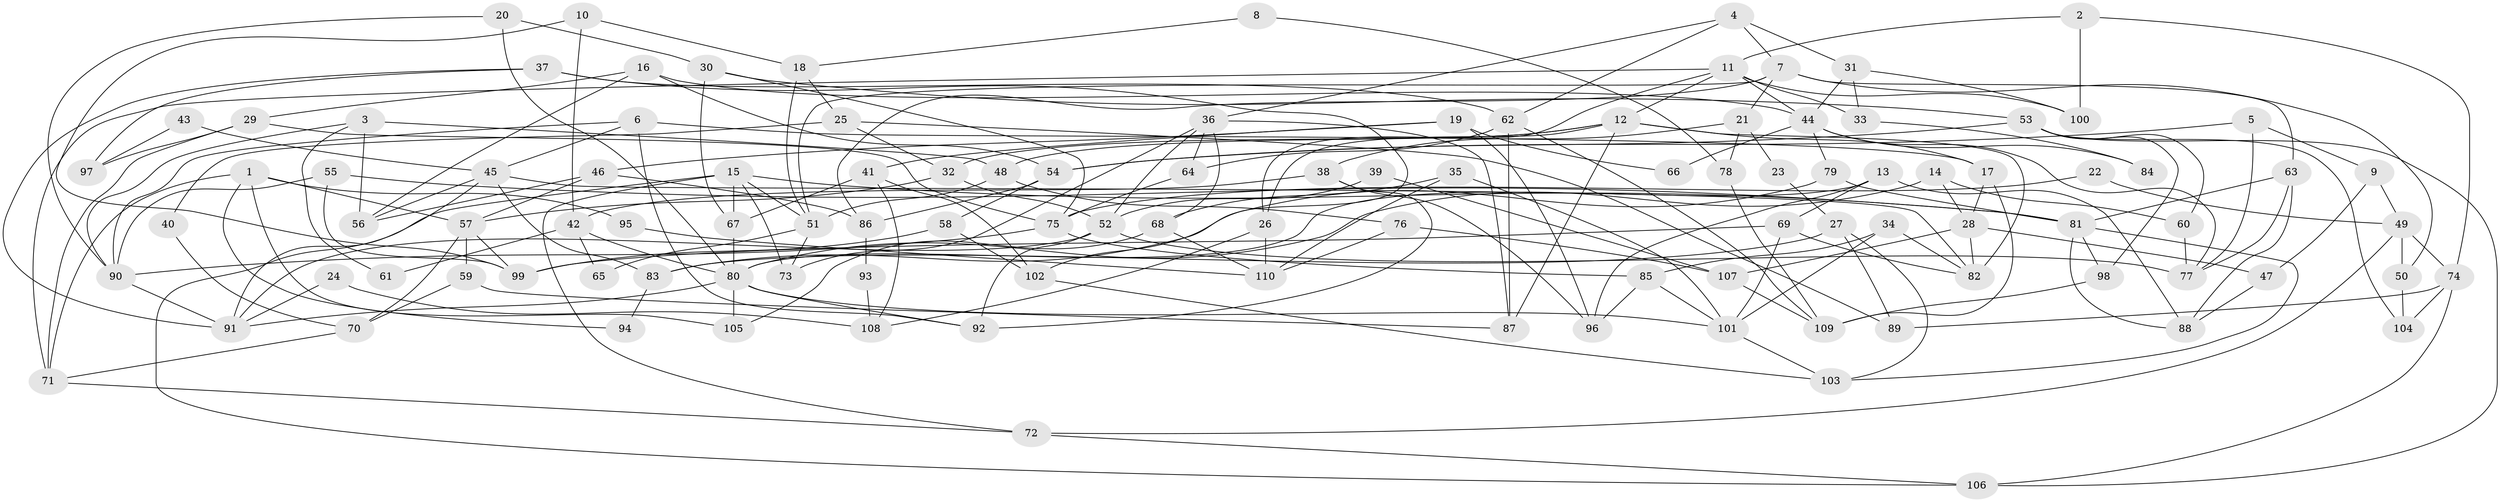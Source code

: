 // Generated by graph-tools (version 1.1) at 2025/50/03/09/25 03:50:07]
// undirected, 110 vertices, 220 edges
graph export_dot {
graph [start="1"]
  node [color=gray90,style=filled];
  1;
  2;
  3;
  4;
  5;
  6;
  7;
  8;
  9;
  10;
  11;
  12;
  13;
  14;
  15;
  16;
  17;
  18;
  19;
  20;
  21;
  22;
  23;
  24;
  25;
  26;
  27;
  28;
  29;
  30;
  31;
  32;
  33;
  34;
  35;
  36;
  37;
  38;
  39;
  40;
  41;
  42;
  43;
  44;
  45;
  46;
  47;
  48;
  49;
  50;
  51;
  52;
  53;
  54;
  55;
  56;
  57;
  58;
  59;
  60;
  61;
  62;
  63;
  64;
  65;
  66;
  67;
  68;
  69;
  70;
  71;
  72;
  73;
  74;
  75;
  76;
  77;
  78;
  79;
  80;
  81;
  82;
  83;
  84;
  85;
  86;
  87;
  88;
  89;
  90;
  91;
  92;
  93;
  94;
  95;
  96;
  97;
  98;
  99;
  100;
  101;
  102;
  103;
  104;
  105;
  106;
  107;
  108;
  109;
  110;
  1 -- 57;
  1 -- 71;
  1 -- 94;
  1 -- 95;
  1 -- 105;
  2 -- 11;
  2 -- 74;
  2 -- 100;
  3 -- 90;
  3 -- 56;
  3 -- 48;
  3 -- 61;
  4 -- 36;
  4 -- 7;
  4 -- 31;
  4 -- 62;
  5 -- 77;
  5 -- 54;
  5 -- 9;
  6 -- 17;
  6 -- 92;
  6 -- 45;
  6 -- 90;
  7 -- 51;
  7 -- 63;
  7 -- 21;
  7 -- 50;
  7 -- 86;
  8 -- 18;
  8 -- 78;
  9 -- 49;
  9 -- 47;
  10 -- 42;
  10 -- 99;
  10 -- 18;
  11 -- 44;
  11 -- 12;
  11 -- 26;
  11 -- 33;
  11 -- 71;
  11 -- 100;
  12 -- 87;
  12 -- 48;
  12 -- 17;
  12 -- 26;
  12 -- 32;
  12 -- 82;
  13 -- 88;
  13 -- 80;
  13 -- 69;
  13 -- 96;
  14 -- 60;
  14 -- 80;
  14 -- 28;
  15 -- 51;
  15 -- 73;
  15 -- 67;
  15 -- 72;
  15 -- 81;
  15 -- 106;
  16 -- 56;
  16 -- 29;
  16 -- 44;
  16 -- 54;
  17 -- 28;
  17 -- 109;
  18 -- 25;
  18 -- 51;
  19 -- 41;
  19 -- 96;
  19 -- 46;
  19 -- 66;
  20 -- 80;
  20 -- 30;
  20 -- 90;
  21 -- 38;
  21 -- 23;
  21 -- 78;
  22 -- 75;
  22 -- 49;
  23 -- 27;
  24 -- 91;
  24 -- 108;
  25 -- 89;
  25 -- 32;
  25 -- 40;
  26 -- 108;
  26 -- 110;
  27 -- 103;
  27 -- 83;
  27 -- 89;
  28 -- 82;
  28 -- 47;
  28 -- 107;
  29 -- 75;
  29 -- 71;
  29 -- 97;
  30 -- 67;
  30 -- 53;
  30 -- 75;
  31 -- 100;
  31 -- 33;
  31 -- 44;
  32 -- 57;
  32 -- 52;
  33 -- 84;
  34 -- 82;
  34 -- 85;
  34 -- 101;
  35 -- 68;
  35 -- 101;
  35 -- 110;
  36 -- 68;
  36 -- 64;
  36 -- 52;
  36 -- 73;
  36 -- 87;
  37 -- 91;
  37 -- 102;
  37 -- 62;
  37 -- 97;
  38 -- 92;
  38 -- 96;
  38 -- 42;
  39 -- 107;
  39 -- 52;
  40 -- 70;
  41 -- 67;
  41 -- 102;
  41 -- 108;
  42 -- 80;
  42 -- 61;
  42 -- 65;
  43 -- 97;
  43 -- 45;
  44 -- 66;
  44 -- 77;
  44 -- 79;
  44 -- 84;
  45 -- 91;
  45 -- 56;
  45 -- 82;
  45 -- 83;
  46 -- 86;
  46 -- 56;
  46 -- 57;
  47 -- 88;
  48 -- 76;
  48 -- 51;
  49 -- 72;
  49 -- 74;
  49 -- 50;
  50 -- 104;
  51 -- 65;
  51 -- 73;
  52 -- 77;
  52 -- 91;
  52 -- 92;
  53 -- 98;
  53 -- 106;
  53 -- 54;
  53 -- 60;
  53 -- 104;
  54 -- 58;
  54 -- 86;
  55 -- 81;
  55 -- 90;
  55 -- 99;
  57 -- 99;
  57 -- 59;
  57 -- 70;
  58 -- 99;
  58 -- 102;
  59 -- 87;
  59 -- 70;
  60 -- 77;
  62 -- 64;
  62 -- 87;
  62 -- 109;
  63 -- 77;
  63 -- 88;
  63 -- 81;
  64 -- 75;
  67 -- 80;
  68 -- 110;
  68 -- 105;
  69 -- 82;
  69 -- 99;
  69 -- 101;
  70 -- 71;
  71 -- 72;
  72 -- 106;
  74 -- 104;
  74 -- 106;
  74 -- 89;
  75 -- 90;
  75 -- 85;
  76 -- 110;
  76 -- 107;
  78 -- 109;
  79 -- 81;
  79 -- 83;
  80 -- 91;
  80 -- 101;
  80 -- 92;
  80 -- 105;
  81 -- 88;
  81 -- 98;
  81 -- 103;
  83 -- 94;
  85 -- 101;
  85 -- 96;
  86 -- 93;
  90 -- 91;
  93 -- 108;
  95 -- 110;
  98 -- 109;
  101 -- 103;
  102 -- 103;
  107 -- 109;
}
